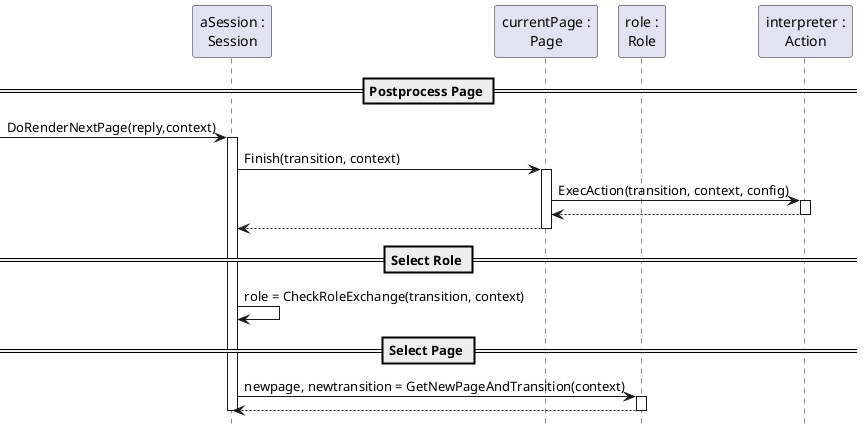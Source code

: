 @startuml
hide footbox
participant "aSession :\nSession" as S
participant "currentPage :\nPage" as P0
participant "role :\nRole" as R
participant "interpreter :\nAction" as A

== Postprocess Page ==

[->S: DoRenderNextPage(reply,context)
activate S

 S->P0: Finish(transition, context)
 activate P0
  P0->A: ExecAction(transition, context, config)
  activate A
  P0<--A
  deactivate A
 S<--P0
 deactivate P0

 == Select Role ==

 S->S: role = CheckRoleExchange(transition, context)

 == Select Page ==

 S->R: newpage, newtransition = GetNewPageAndTransition(context)
 activate R
 S<--R
 deactivate R

deactivate S
@enduml